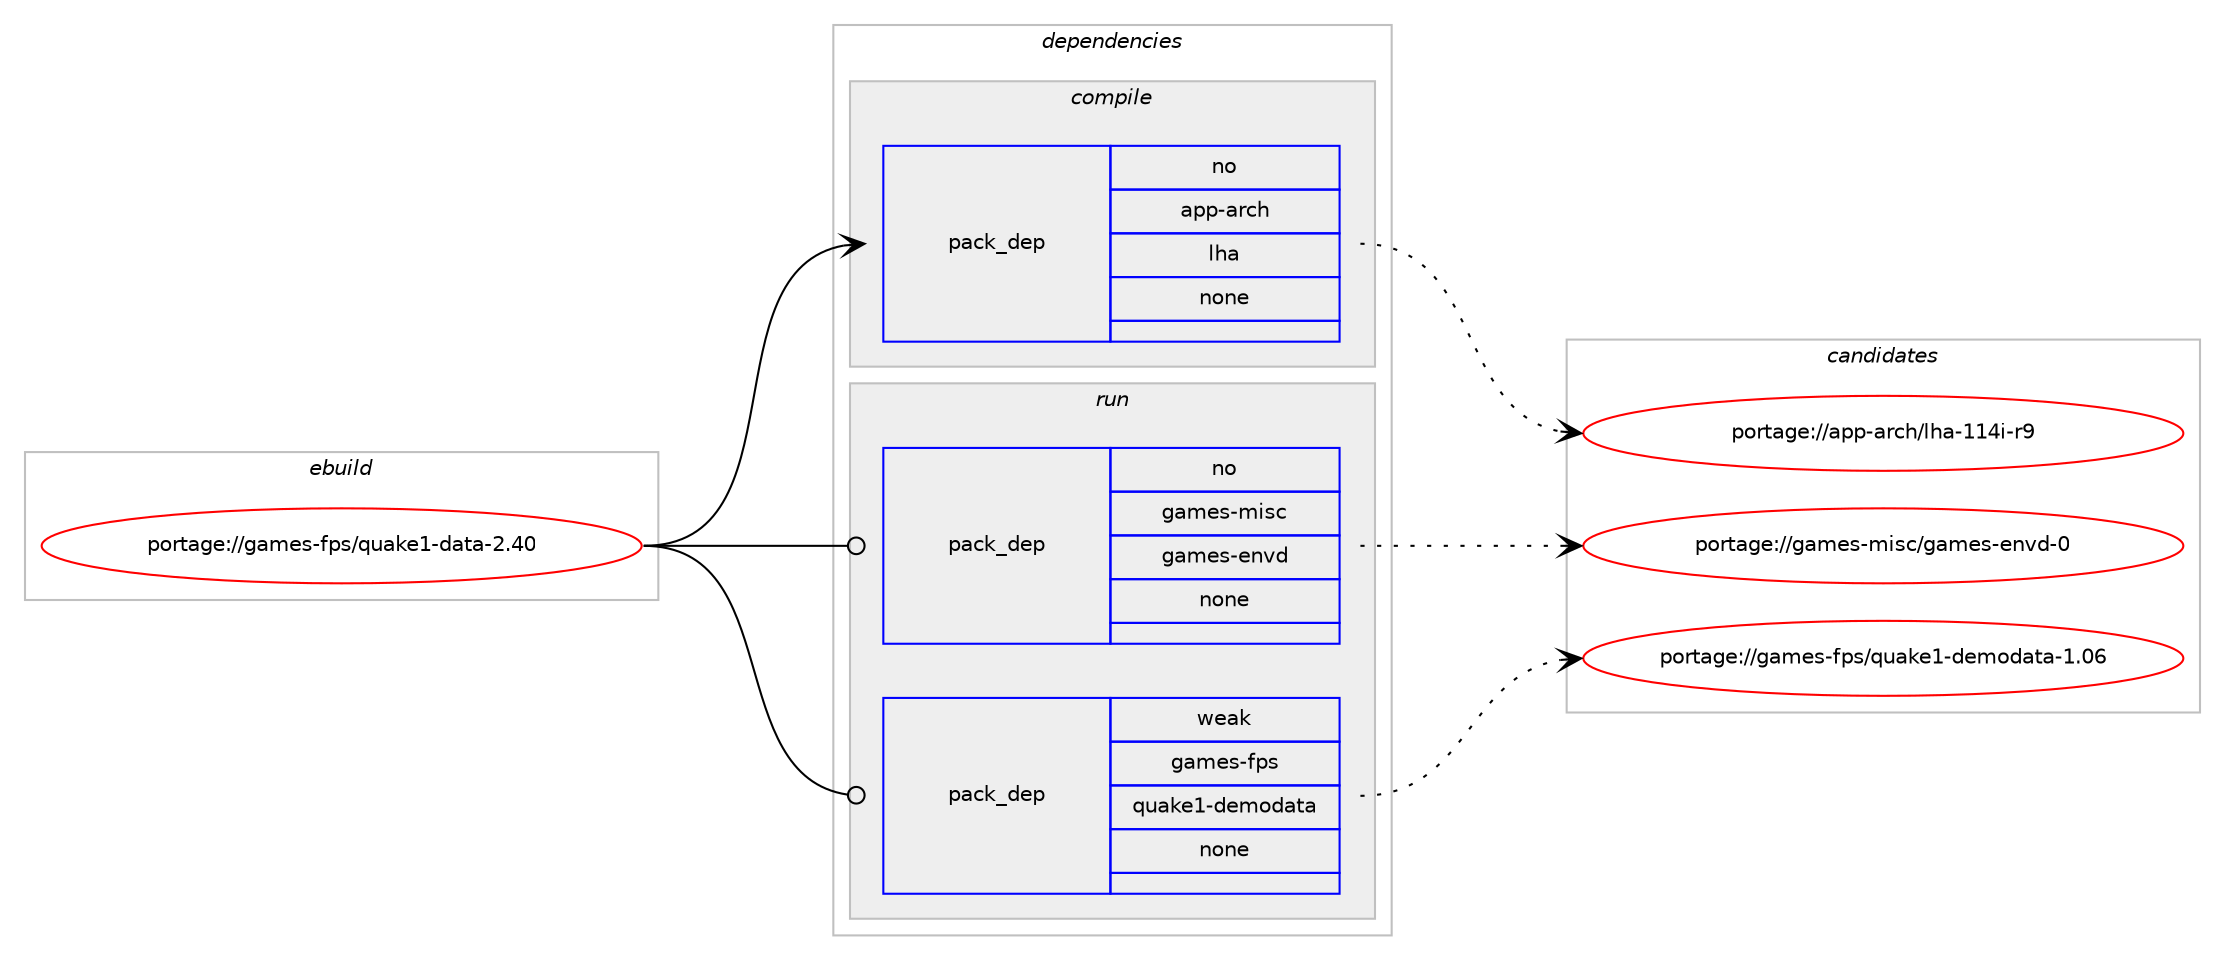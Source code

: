 digraph prolog {

# *************
# Graph options
# *************

newrank=true;
concentrate=true;
compound=true;
graph [rankdir=LR,fontname=Helvetica,fontsize=10,ranksep=1.5];#, ranksep=2.5, nodesep=0.2];
edge  [arrowhead=vee];
node  [fontname=Helvetica,fontsize=10];

# **********
# The ebuild
# **********

subgraph cluster_leftcol {
color=gray;
rank=same;
label=<<i>ebuild</i>>;
id [label="portage://games-fps/quake1-data-2.40", color=red, width=4, href="../games-fps/quake1-data-2.40.svg"];
}

# ****************
# The dependencies
# ****************

subgraph cluster_midcol {
color=gray;
label=<<i>dependencies</i>>;
subgraph cluster_compile {
fillcolor="#eeeeee";
style=filled;
label=<<i>compile</i>>;
subgraph pack195875 {
dependency272971 [label=<<TABLE BORDER="0" CELLBORDER="1" CELLSPACING="0" CELLPADDING="4" WIDTH="220"><TR><TD ROWSPAN="6" CELLPADDING="30">pack_dep</TD></TR><TR><TD WIDTH="110">no</TD></TR><TR><TD>app-arch</TD></TR><TR><TD>lha</TD></TR><TR><TD>none</TD></TR><TR><TD></TD></TR></TABLE>>, shape=none, color=blue];
}
id:e -> dependency272971:w [weight=20,style="solid",arrowhead="vee"];
}
subgraph cluster_compileandrun {
fillcolor="#eeeeee";
style=filled;
label=<<i>compile and run</i>>;
}
subgraph cluster_run {
fillcolor="#eeeeee";
style=filled;
label=<<i>run</i>>;
subgraph pack195876 {
dependency272972 [label=<<TABLE BORDER="0" CELLBORDER="1" CELLSPACING="0" CELLPADDING="4" WIDTH="220"><TR><TD ROWSPAN="6" CELLPADDING="30">pack_dep</TD></TR><TR><TD WIDTH="110">no</TD></TR><TR><TD>games-misc</TD></TR><TR><TD>games-envd</TD></TR><TR><TD>none</TD></TR><TR><TD></TD></TR></TABLE>>, shape=none, color=blue];
}
id:e -> dependency272972:w [weight=20,style="solid",arrowhead="odot"];
subgraph pack195877 {
dependency272973 [label=<<TABLE BORDER="0" CELLBORDER="1" CELLSPACING="0" CELLPADDING="4" WIDTH="220"><TR><TD ROWSPAN="6" CELLPADDING="30">pack_dep</TD></TR><TR><TD WIDTH="110">weak</TD></TR><TR><TD>games-fps</TD></TR><TR><TD>quake1-demodata</TD></TR><TR><TD>none</TD></TR><TR><TD></TD></TR></TABLE>>, shape=none, color=blue];
}
id:e -> dependency272973:w [weight=20,style="solid",arrowhead="odot"];
}
}

# **************
# The candidates
# **************

subgraph cluster_choices {
rank=same;
color=gray;
label=<<i>candidates</i>>;

subgraph choice195875 {
color=black;
nodesep=1;
choiceportage971121124597114991044710810497454949521054511457 [label="portage://app-arch/lha-114i-r9", color=red, width=4,href="../app-arch/lha-114i-r9.svg"];
dependency272971:e -> choiceportage971121124597114991044710810497454949521054511457:w [style=dotted,weight="100"];
}
subgraph choice195876 {
color=black;
nodesep=1;
choiceportage1039710910111545109105115994710397109101115451011101181004548 [label="portage://games-misc/games-envd-0", color=red, width=4,href="../games-misc/games-envd-0.svg"];
dependency272972:e -> choiceportage1039710910111545109105115994710397109101115451011101181004548:w [style=dotted,weight="100"];
}
subgraph choice195877 {
color=black;
nodesep=1;
choiceportage10397109101115451021121154711311797107101494510010110911110097116974549464854 [label="portage://games-fps/quake1-demodata-1.06", color=red, width=4,href="../games-fps/quake1-demodata-1.06.svg"];
dependency272973:e -> choiceportage10397109101115451021121154711311797107101494510010110911110097116974549464854:w [style=dotted,weight="100"];
}
}

}
